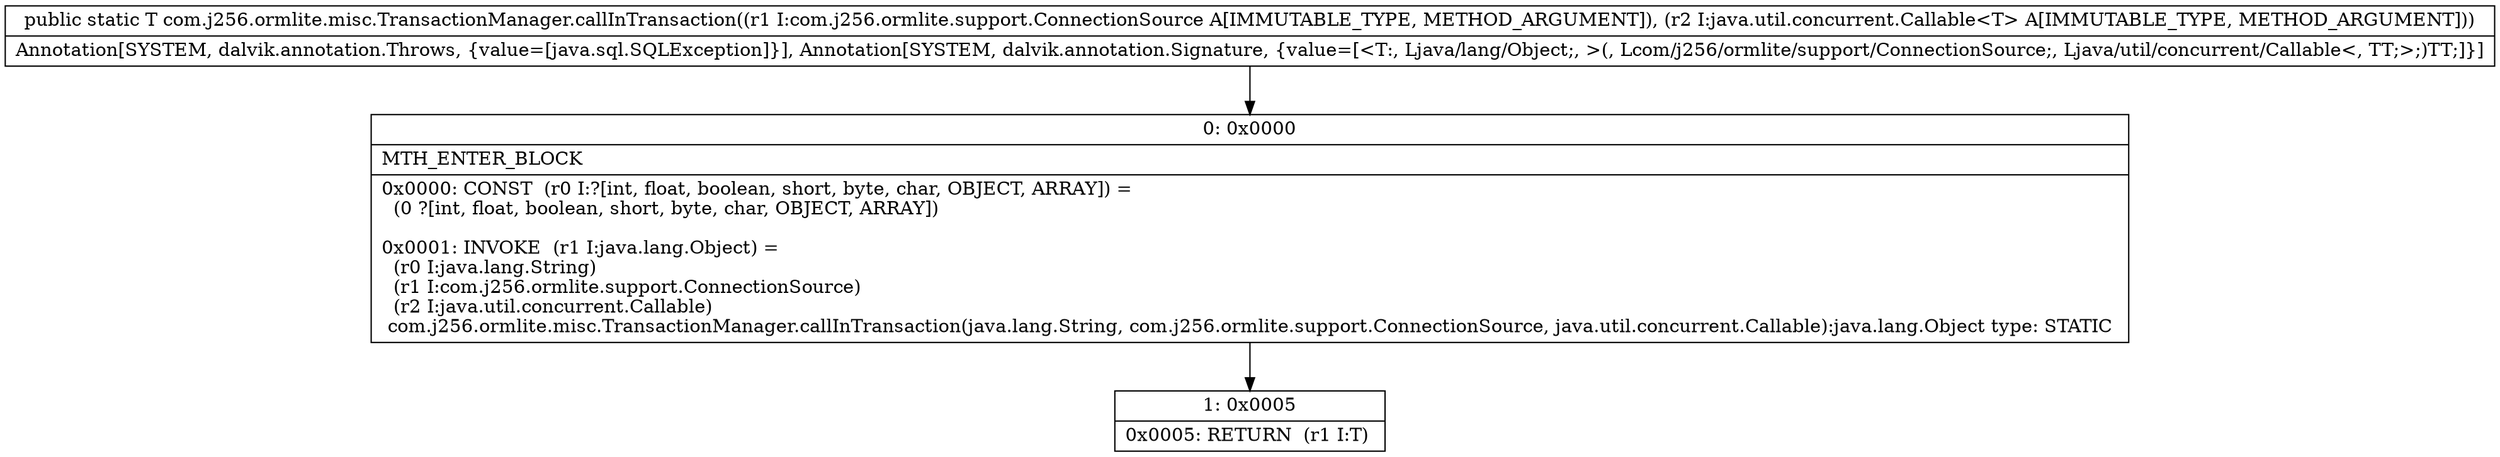digraph "CFG forcom.j256.ormlite.misc.TransactionManager.callInTransaction(Lcom\/j256\/ormlite\/support\/ConnectionSource;Ljava\/util\/concurrent\/Callable;)Ljava\/lang\/Object;" {
Node_0 [shape=record,label="{0\:\ 0x0000|MTH_ENTER_BLOCK\l|0x0000: CONST  (r0 I:?[int, float, boolean, short, byte, char, OBJECT, ARRAY]) = \l  (0 ?[int, float, boolean, short, byte, char, OBJECT, ARRAY])\l \l0x0001: INVOKE  (r1 I:java.lang.Object) = \l  (r0 I:java.lang.String)\l  (r1 I:com.j256.ormlite.support.ConnectionSource)\l  (r2 I:java.util.concurrent.Callable)\l com.j256.ormlite.misc.TransactionManager.callInTransaction(java.lang.String, com.j256.ormlite.support.ConnectionSource, java.util.concurrent.Callable):java.lang.Object type: STATIC \l}"];
Node_1 [shape=record,label="{1\:\ 0x0005|0x0005: RETURN  (r1 I:T) \l}"];
MethodNode[shape=record,label="{public static T com.j256.ormlite.misc.TransactionManager.callInTransaction((r1 I:com.j256.ormlite.support.ConnectionSource A[IMMUTABLE_TYPE, METHOD_ARGUMENT]), (r2 I:java.util.concurrent.Callable\<T\> A[IMMUTABLE_TYPE, METHOD_ARGUMENT]))  | Annotation[SYSTEM, dalvik.annotation.Throws, \{value=[java.sql.SQLException]\}], Annotation[SYSTEM, dalvik.annotation.Signature, \{value=[\<T:, Ljava\/lang\/Object;, \>(, Lcom\/j256\/ormlite\/support\/ConnectionSource;, Ljava\/util\/concurrent\/Callable\<, TT;\>;)TT;]\}]\l}"];
MethodNode -> Node_0;
Node_0 -> Node_1;
}

